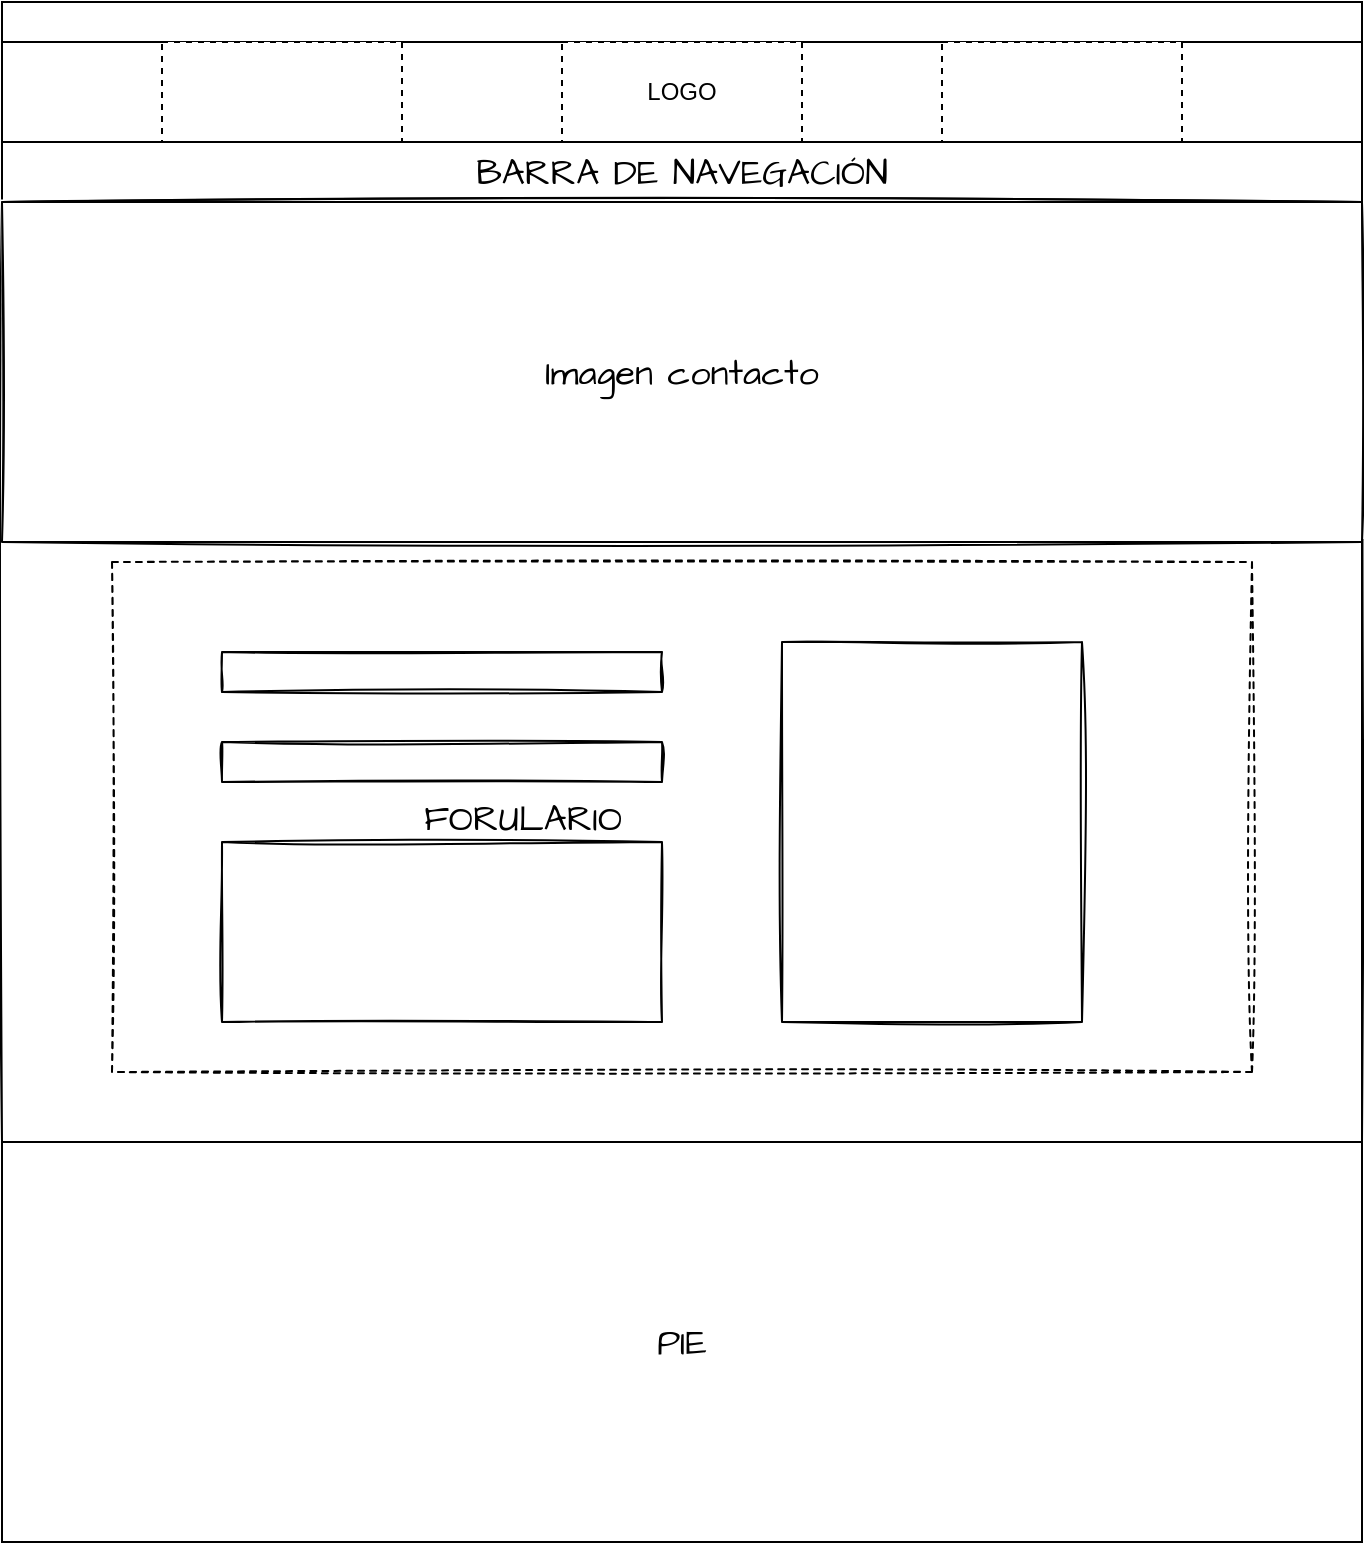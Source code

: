 <mxfile version="15.3.7" type="device"><diagram id="Y1Cl74CiaExHKE0CkOB-" name="Page-1"><mxGraphModel dx="1047" dy="1766" grid="1" gridSize="10" guides="1" tooltips="1" connect="1" arrows="1" fold="1" page="0" pageScale="1" pageWidth="827" pageHeight="1169" math="0" shadow="0"><root><mxCell id="0"/><mxCell id="1" parent="0"/><mxCell id="I1Mmca5sKzcvH0KZhCER-12" value="" style="whiteSpace=wrap;html=1;hachureGap=4;pointerEvents=0;fontFamily=Architects Daughter;fontSource=https%3A%2F%2Ffonts.googleapis.com%2Fcss%3Ffamily%3DArchitects%2BDaughter;fontSize=18;" parent="1" vertex="1"><mxGeometry x="90" y="-650" width="680" height="100" as="geometry"/></mxCell><mxCell id="I1Mmca5sKzcvH0KZhCER-14" value="" style="rounded=0;whiteSpace=wrap;html=1;hachureGap=4;pointerEvents=0;fontFamily=Architects Daughter;fontSource=https%3A%2F%2Ffonts.googleapis.com%2Fcss%3Ffamily%3DArchitects%2BDaughter;fontSize=18;" parent="1" vertex="1"><mxGeometry x="90" y="-650" width="680" height="20" as="geometry"/></mxCell><mxCell id="I1Mmca5sKzcvH0KZhCER-15" value="" style="rounded=0;whiteSpace=wrap;html=1;shadow=0;dashed=1;" parent="1" vertex="1"><mxGeometry x="170" y="-630" width="120" height="50" as="geometry"/></mxCell><mxCell id="I1Mmca5sKzcvH0KZhCER-16" value="LOGO" style="rounded=0;whiteSpace=wrap;html=1;shadow=0;dashed=1;" parent="1" vertex="1"><mxGeometry x="370" y="-630" width="120" height="50" as="geometry"/></mxCell><mxCell id="I1Mmca5sKzcvH0KZhCER-18" value="" style="rounded=0;whiteSpace=wrap;html=1;shadow=0;dashed=1;" parent="1" vertex="1"><mxGeometry x="560" y="-630" width="120" height="50" as="geometry"/></mxCell><mxCell id="I1Mmca5sKzcvH0KZhCER-19" value="BARRA DE NAVEGACIÓN" style="rounded=0;whiteSpace=wrap;html=1;hachureGap=4;pointerEvents=0;fontFamily=Architects Daughter;fontSource=https%3A%2F%2Ffonts.googleapis.com%2Fcss%3Ffamily%3DArchitects%2BDaughter;fontSize=18;" parent="1" vertex="1"><mxGeometry x="90" y="-580" width="680" height="30" as="geometry"/></mxCell><mxCell id="I1Mmca5sKzcvH0KZhCER-20" value="" style="rounded=0;whiteSpace=wrap;html=1;sketch=1;hachureGap=4;pointerEvents=0;fontFamily=Architects Daughter;fontSource=https%3A%2F%2Ffonts.googleapis.com%2Fcss%3Ffamily%3DArchitects%2BDaughter;fontSize=18;" parent="1" vertex="1"><mxGeometry x="90" y="-550" width="680" height="470" as="geometry"/></mxCell><mxCell id="I1Mmca5sKzcvH0KZhCER-34" value="PIE" style="rounded=0;whiteSpace=wrap;html=1;sketch=0;hachureGap=4;pointerEvents=0;fontFamily=Architects Daughter;fontSource=https%3A%2F%2Ffonts.googleapis.com%2Fcss%3Ffamily%3DArchitects%2BDaughter;fontSize=18;" parent="1" vertex="1"><mxGeometry x="90" y="-80" width="680" height="200" as="geometry"/></mxCell><mxCell id="F5iGXbFIcANvyYc75Gci-1" value="Imagen contacto" style="rounded=0;whiteSpace=wrap;html=1;sketch=1;hachureGap=4;pointerEvents=0;fontFamily=Architects Daughter;fontSource=https%3A%2F%2Ffonts.googleapis.com%2Fcss%3Ffamily%3DArchitects%2BDaughter;fontSize=18;" vertex="1" parent="1"><mxGeometry x="90" y="-550" width="680" height="170" as="geometry"/></mxCell><mxCell id="F5iGXbFIcANvyYc75Gci-2" value="" style="rounded=0;whiteSpace=wrap;html=1;sketch=1;hachureGap=4;pointerEvents=0;fontFamily=Architects Daughter;fontSource=https%3A%2F%2Ffonts.googleapis.com%2Fcss%3Ffamily%3DArchitects%2BDaughter;fontSize=18;" vertex="1" parent="1"><mxGeometry x="200" y="-190" width="220" height="20" as="geometry"/></mxCell><mxCell id="F5iGXbFIcANvyYc75Gci-3" value="" style="rounded=0;whiteSpace=wrap;html=1;sketch=1;hachureGap=4;pointerEvents=0;fontFamily=Architects Daughter;fontSource=https%3A%2F%2Ffonts.googleapis.com%2Fcss%3Ffamily%3DArchitects%2BDaughter;fontSize=18;dashed=1;" vertex="1" parent="1"><mxGeometry x="145" y="-370" width="570" height="255" as="geometry"/></mxCell><mxCell id="F5iGXbFIcANvyYc75Gci-6" value="" style="rounded=0;whiteSpace=wrap;html=1;sketch=1;hachureGap=4;pointerEvents=0;fontFamily=Architects Daughter;fontSource=https%3A%2F%2Ffonts.googleapis.com%2Fcss%3Ffamily%3DArchitects%2BDaughter;fontSize=18;" vertex="1" parent="1"><mxGeometry x="200" y="-325" width="220" height="20" as="geometry"/></mxCell><mxCell id="F5iGXbFIcANvyYc75Gci-7" value="" style="rounded=0;whiteSpace=wrap;html=1;sketch=1;hachureGap=4;pointerEvents=0;fontFamily=Architects Daughter;fontSource=https%3A%2F%2Ffonts.googleapis.com%2Fcss%3Ffamily%3DArchitects%2BDaughter;fontSize=18;" vertex="1" parent="1"><mxGeometry x="200" y="-280" width="220" height="20" as="geometry"/></mxCell><mxCell id="F5iGXbFIcANvyYc75Gci-8" value="" style="rounded=0;whiteSpace=wrap;html=1;sketch=1;hachureGap=4;pointerEvents=0;fontFamily=Architects Daughter;fontSource=https%3A%2F%2Ffonts.googleapis.com%2Fcss%3Ffamily%3DArchitects%2BDaughter;fontSize=18;" vertex="1" parent="1"><mxGeometry x="200" y="-230" width="220" height="90" as="geometry"/></mxCell><mxCell id="F5iGXbFIcANvyYc75Gci-9" value="" style="rounded=0;whiteSpace=wrap;html=1;sketch=1;hachureGap=4;pointerEvents=0;fontFamily=Architects Daughter;fontSource=https%3A%2F%2Ffonts.googleapis.com%2Fcss%3Ffamily%3DArchitects%2BDaughter;fontSize=18;" vertex="1" parent="1"><mxGeometry x="480" y="-330" width="150" height="190" as="geometry"/></mxCell><mxCell id="F5iGXbFIcANvyYc75Gci-10" value="FORULARIO" style="text;html=1;align=center;verticalAlign=middle;resizable=0;points=[];autosize=1;strokeColor=none;sketch=1;hachureGap=4;pointerEvents=0;fontFamily=Architects Daughter;fontSource=https%3A%2F%2Ffonts.googleapis.com%2Fcss%3Ffamily%3DArchitects%2BDaughter;fontSize=18;" vertex="1" parent="1"><mxGeometry x="295" y="-257.5" width="110" height="30" as="geometry"/></mxCell></root></mxGraphModel></diagram></mxfile>